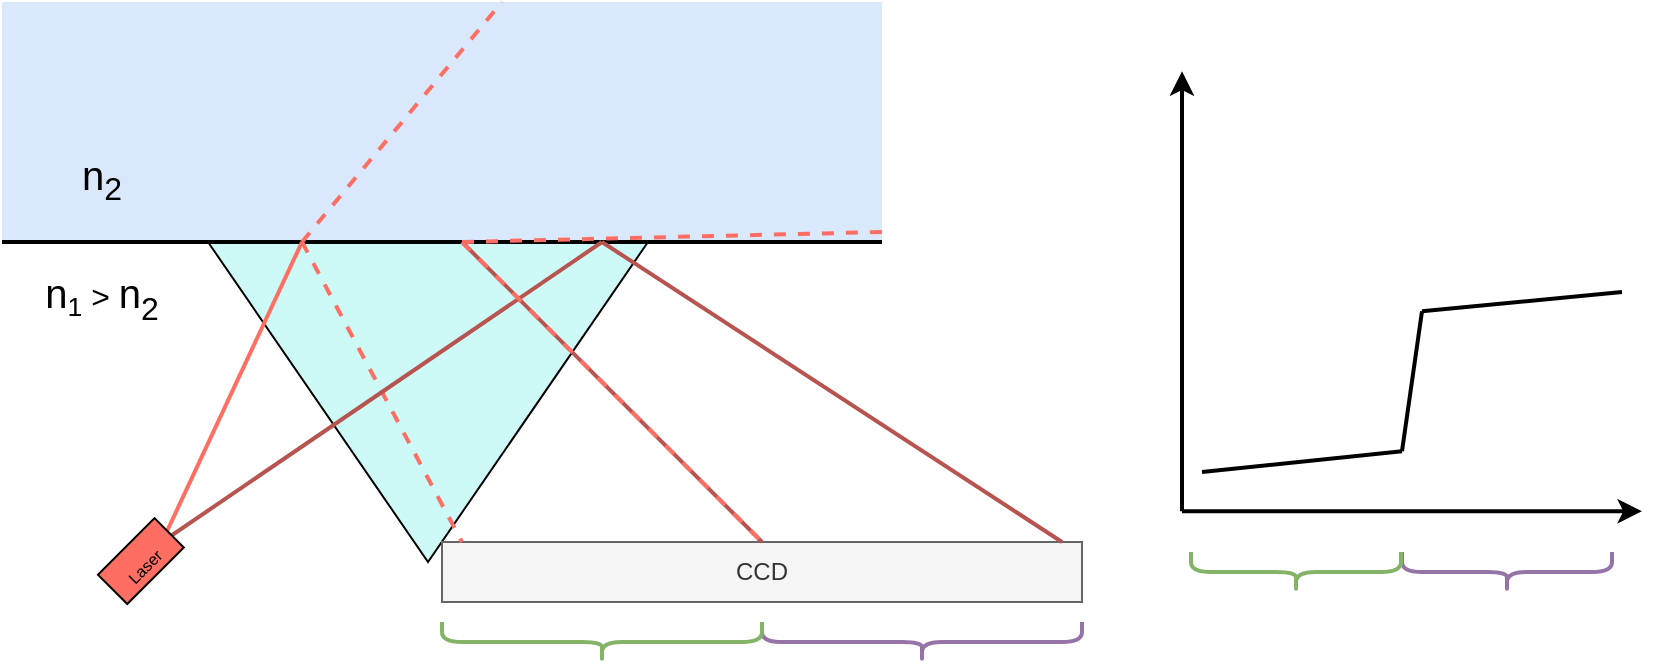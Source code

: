 <mxfile scale="1" border="20">
    <diagram id="CncXq-2D8YrPIenWcRDb" name="Page-1">
        <mxGraphModel dx="1146" dy="567" grid="1" gridSize="10" guides="1" tooltips="1" connect="1" arrows="1" fold="1" page="1" pageScale="1" pageWidth="827" pageHeight="1169" background="#ffffff" math="0" shadow="0">
            <root>
                <mxCell id="0"/>
                <mxCell id="1" parent="0"/>
                <mxCell id="2" value="" style="triangle;whiteSpace=wrap;html=1;rotation=90;fillColor=#cdfaf7;" parent="1" vertex="1">
                    <mxGeometry x="333" y="490" width="160" height="220" as="geometry"/>
                </mxCell>
                <mxCell id="3" value="" style="rounded=0;whiteSpace=wrap;html=1;fontSize=20;fillColor=#dae8fc;strokeColor=none;" parent="1" vertex="1">
                    <mxGeometry x="200" y="400" width="440" height="120" as="geometry"/>
                </mxCell>
                <mxCell id="4" value="" style="endArrow=none;html=1;strokeWidth=2;fillColor=#FF0000;" parent="1" edge="1">
                    <mxGeometry width="50" height="50" relative="1" as="geometry">
                        <mxPoint x="200" y="520" as="sourcePoint"/>
                        <mxPoint x="640" y="520" as="targetPoint"/>
                    </mxGeometry>
                </mxCell>
                <mxCell id="5" value="CCD" style="rounded=0;whiteSpace=wrap;html=1;fillColor=#f5f5f5;fontColor=#333333;strokeColor=#666666;" parent="1" vertex="1">
                    <mxGeometry x="420" y="670" width="320" height="30" as="geometry"/>
                </mxCell>
                <mxCell id="6" value="" style="endArrow=none;html=1;strokeWidth=2;fillColor=#f8cecc;strokeColor=#FF6E63;" parent="1" edge="1">
                    <mxGeometry width="50" height="50" relative="1" as="geometry">
                        <mxPoint x="280" y="670" as="sourcePoint"/>
                        <mxPoint x="350" y="520" as="targetPoint"/>
                    </mxGeometry>
                </mxCell>
                <mxCell id="8" value="&lt;font style=&quot;&quot;&gt;&lt;span style=&quot;font-size: 20px;&quot;&gt;n&lt;/span&gt;&lt;font style=&quot;font-size: 16px;&quot;&gt;&lt;sub&gt;1&lt;/sub&gt;&amp;nbsp;&amp;gt;&amp;nbsp;&lt;/font&gt;&lt;/font&gt;&lt;span style=&quot;font-size: 20px;&quot;&gt;n&lt;/span&gt;&lt;sub style=&quot;border-color: var(--border-color);&quot;&gt;&lt;font style=&quot;border-color: var(--border-color); font-size: 16px;&quot;&gt;2&lt;/font&gt;&lt;/sub&gt;" style="text;html=1;strokeColor=none;fillColor=none;align=center;verticalAlign=middle;whiteSpace=wrap;rounded=0;fontSize=29;" parent="1" vertex="1">
                    <mxGeometry x="220" y="530" width="60" height="30" as="geometry"/>
                </mxCell>
                <mxCell id="9" value="&lt;font style=&quot;font-size: 20px;&quot;&gt;n&lt;sub&gt;&lt;font style=&quot;font-size: 16px;&quot;&gt;2&lt;/font&gt;&lt;/sub&gt;&lt;/font&gt;" style="text;html=1;strokeColor=none;fillColor=none;align=center;verticalAlign=middle;whiteSpace=wrap;rounded=0;fontSize=29;" parent="1" vertex="1">
                    <mxGeometry x="220" y="470" width="60" height="30" as="geometry"/>
                </mxCell>
                <mxCell id="13" value="" style="endArrow=none;html=1;strokeWidth=2;fillColor=#FF0000;strokeColor=#FF6E63;dashed=1;" parent="1" edge="1">
                    <mxGeometry width="50" height="50" relative="1" as="geometry">
                        <mxPoint x="350" y="520" as="sourcePoint"/>
                        <mxPoint x="450" y="400" as="targetPoint"/>
                    </mxGeometry>
                </mxCell>
                <mxCell id="15" value="" style="endArrow=none;html=1;strokeWidth=2;fillColor=#FF0000;strokeColor=#FF6E63;dashed=1;" parent="1" edge="1">
                    <mxGeometry width="50" height="50" relative="1" as="geometry">
                        <mxPoint x="430" y="520" as="sourcePoint"/>
                        <mxPoint x="640" y="515" as="targetPoint"/>
                    </mxGeometry>
                </mxCell>
                <mxCell id="18" value="" style="endArrow=none;html=1;strokeWidth=2;fillColor=#f8cecc;strokeColor=#FF6E63;dashed=1;" parent="1" edge="1">
                    <mxGeometry width="50" height="50" relative="1" as="geometry">
                        <mxPoint x="350" y="520" as="sourcePoint"/>
                        <mxPoint x="430" y="670" as="targetPoint"/>
                    </mxGeometry>
                </mxCell>
                <mxCell id="21" value="" style="endArrow=none;html=1;strokeWidth=2;fillColor=#f8cecc;strokeColor=#b85450;" parent="1" edge="1">
                    <mxGeometry width="50" height="50" relative="1" as="geometry">
                        <mxPoint x="430" y="520" as="sourcePoint"/>
                        <mxPoint x="580" y="670" as="targetPoint"/>
                    </mxGeometry>
                </mxCell>
                <mxCell id="22" value="" style="endArrow=none;html=1;strokeWidth=2;fillColor=#f8cecc;strokeColor=#b85450;" parent="1" edge="1">
                    <mxGeometry width="50" height="50" relative="1" as="geometry">
                        <mxPoint x="280" y="670" as="sourcePoint"/>
                        <mxPoint x="500" y="520" as="targetPoint"/>
                    </mxGeometry>
                </mxCell>
                <mxCell id="23" value="" style="endArrow=none;html=1;strokeWidth=2;fillColor=#f8cecc;strokeColor=#b85450;" parent="1" edge="1">
                    <mxGeometry width="50" height="50" relative="1" as="geometry">
                        <mxPoint x="500" y="520" as="sourcePoint"/>
                        <mxPoint x="730" y="670" as="targetPoint"/>
                    </mxGeometry>
                </mxCell>
                <mxCell id="25" value="&lt;font style=&quot;font-size: 8px;&quot;&gt;Laser&lt;/font&gt;" style="rounded=0;whiteSpace=wrap;html=1;fontSize=16;fillColor=#FF6E63;strokeColor=#000000;rotation=-45;" parent="1" vertex="1">
                    <mxGeometry x="249.44" y="669.16" width="40" height="20.73" as="geometry"/>
                </mxCell>
                <mxCell id="26" value="" style="endArrow=classic;html=1;strokeColor=#000000;strokeWidth=2;fontSize=8;startArrow=none;startFill=0;endFill=1;" parent="1" edge="1">
                    <mxGeometry width="50" height="50" relative="1" as="geometry">
                        <mxPoint x="790" y="654.64" as="sourcePoint"/>
                        <mxPoint x="790" y="434.64" as="targetPoint"/>
                    </mxGeometry>
                </mxCell>
                <mxCell id="27" value="" style="endArrow=classic;html=1;strokeColor=#000000;strokeWidth=2;fontSize=8;endFill=1;" parent="1" edge="1">
                    <mxGeometry width="50" height="50" relative="1" as="geometry">
                        <mxPoint x="790" y="654.64" as="sourcePoint"/>
                        <mxPoint x="1020" y="654.64" as="targetPoint"/>
                    </mxGeometry>
                </mxCell>
                <mxCell id="28" value="" style="endArrow=none;html=1;strokeColor=#000000;strokeWidth=2;fontSize=8;" parent="1" edge="1">
                    <mxGeometry width="50" height="50" relative="1" as="geometry">
                        <mxPoint x="800" y="635" as="sourcePoint"/>
                        <mxPoint x="900" y="624.64" as="targetPoint"/>
                    </mxGeometry>
                </mxCell>
                <mxCell id="29" value="" style="endArrow=none;html=1;strokeColor=#000000;strokeWidth=2;fontSize=8;sourcePerimeterSpacing=0;jumpStyle=none;shadow=0;" parent="1" edge="1">
                    <mxGeometry width="50" height="50" relative="1" as="geometry">
                        <mxPoint x="900" y="624.64" as="sourcePoint"/>
                        <mxPoint x="910" y="554.64" as="targetPoint"/>
                    </mxGeometry>
                </mxCell>
                <mxCell id="30" value="" style="endArrow=none;html=1;strokeColor=#000000;strokeWidth=2;fontSize=8;" parent="1" edge="1">
                    <mxGeometry width="50" height="50" relative="1" as="geometry">
                        <mxPoint x="910" y="554.64" as="sourcePoint"/>
                        <mxPoint x="1010" y="545" as="targetPoint"/>
                    </mxGeometry>
                </mxCell>
                <mxCell id="41" value="" style="shape=curlyBracket;whiteSpace=wrap;html=1;rounded=1;flipH=1;labelPosition=right;verticalLabelPosition=middle;align=left;verticalAlign=middle;rotation=90;fillColor=#e1d5e7;strokeColor=#9673a6;strokeWidth=2;" parent="1" vertex="1">
                    <mxGeometry x="650" y="640" width="20" height="160" as="geometry"/>
                </mxCell>
                <mxCell id="42" value="" style="shape=curlyBracket;whiteSpace=wrap;html=1;rounded=1;flipH=1;labelPosition=right;verticalLabelPosition=middle;align=left;verticalAlign=middle;rotation=90;fillColor=#e1d5e7;strokeColor=#9673a6;strokeWidth=2;" parent="1" vertex="1">
                    <mxGeometry x="942.5" y="632.5" width="20" height="105" as="geometry"/>
                </mxCell>
                <mxCell id="43" value="" style="shape=curlyBracket;whiteSpace=wrap;html=1;rounded=1;flipH=1;labelPosition=right;verticalLabelPosition=middle;align=left;verticalAlign=middle;rotation=90;fillColor=#d5e8d4;strokeColor=#82b366;strokeWidth=2;" parent="1" vertex="1">
                    <mxGeometry x="490" y="640" width="20" height="160" as="geometry"/>
                </mxCell>
                <mxCell id="44" value="" style="shape=curlyBracket;whiteSpace=wrap;html=1;rounded=1;flipH=1;labelPosition=right;verticalLabelPosition=middle;align=left;verticalAlign=middle;rotation=90;fillColor=#d5e8d4;strokeColor=#82b366;strokeWidth=2;" parent="1" vertex="1">
                    <mxGeometry x="837" y="632.5" width="20" height="105" as="geometry"/>
                </mxCell>
                <mxCell id="45" value="" style="endArrow=none;html=1;strokeWidth=2;fillColor=#f8cecc;strokeColor=#fe6e63;dashed=1;" parent="1" edge="1">
                    <mxGeometry width="50" height="50" relative="1" as="geometry">
                        <mxPoint x="430" y="520" as="sourcePoint"/>
                        <mxPoint x="580" y="670.0" as="targetPoint"/>
                    </mxGeometry>
                </mxCell>
            </root>
        </mxGraphModel>
    </diagram>
</mxfile>